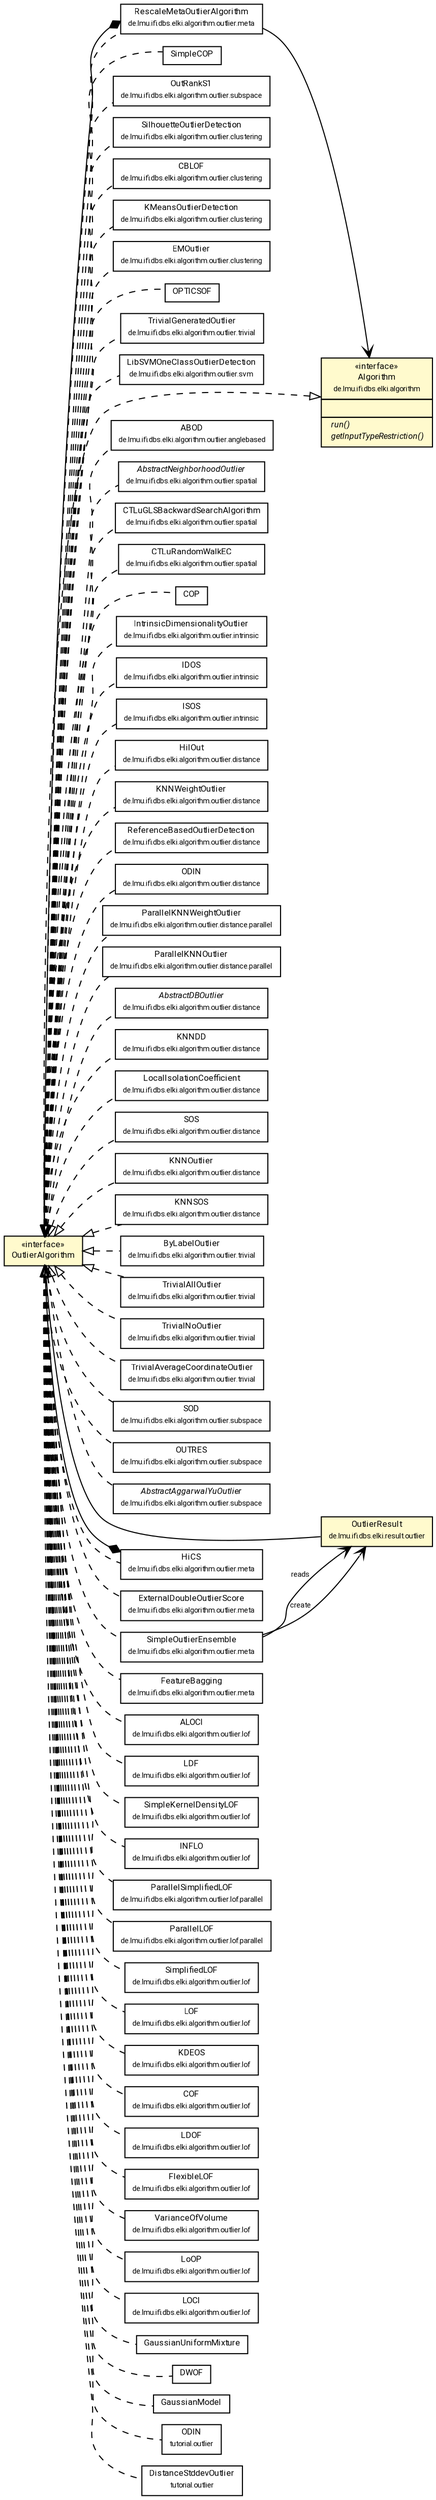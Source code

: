 #!/usr/local/bin/dot
#
# Class diagram 
# Generated by UMLGraph version R5_7_2-60-g0e99a6 (http://www.spinellis.gr/umlgraph/)
#

digraph G {
	graph [fontnames="svg"]
	edge [fontname="Roboto",fontsize=7,labelfontname="Roboto",labelfontsize=7,color="black"];
	node [fontname="Roboto",fontcolor="black",fontsize=8,shape=plaintext,margin=0,width=0,height=0];
	nodesep=0.15;
	ranksep=0.25;
	rankdir=LR;
	// de.lmu.ifi.dbs.elki.algorithm.outlier.SimpleCOP<V extends de.lmu.ifi.dbs.elki.data.NumberVector>
	c7752875 [label=<<table title="de.lmu.ifi.dbs.elki.algorithm.outlier.SimpleCOP" border="0" cellborder="1" cellspacing="0" cellpadding="2" href="SimpleCOP.html" target="_parent">
		<tr><td><table border="0" cellspacing="0" cellpadding="1">
		<tr><td align="center" balign="center"> <font face="Roboto">SimpleCOP</font> </td></tr>
		</table></td></tr>
		</table>>, URL="SimpleCOP.html"];
	// de.lmu.ifi.dbs.elki.algorithm.outlier.subspace.OutRankS1
	c7752877 [label=<<table title="de.lmu.ifi.dbs.elki.algorithm.outlier.subspace.OutRankS1" border="0" cellborder="1" cellspacing="0" cellpadding="2" href="subspace/OutRankS1.html" target="_parent">
		<tr><td><table border="0" cellspacing="0" cellpadding="1">
		<tr><td align="center" balign="center"> <font face="Roboto">OutRankS1</font> </td></tr>
		<tr><td align="center" balign="center"> <font face="Roboto" point-size="7.0">de.lmu.ifi.dbs.elki.algorithm.outlier.subspace</font> </td></tr>
		</table></td></tr>
		</table>>, URL="subspace/OutRankS1.html"];
	// de.lmu.ifi.dbs.elki.algorithm.outlier.clustering.SilhouetteOutlierDetection<O>
	c7752879 [label=<<table title="de.lmu.ifi.dbs.elki.algorithm.outlier.clustering.SilhouetteOutlierDetection" border="0" cellborder="1" cellspacing="0" cellpadding="2" href="clustering/SilhouetteOutlierDetection.html" target="_parent">
		<tr><td><table border="0" cellspacing="0" cellpadding="1">
		<tr><td align="center" balign="center"> <font face="Roboto">SilhouetteOutlierDetection</font> </td></tr>
		<tr><td align="center" balign="center"> <font face="Roboto" point-size="7.0">de.lmu.ifi.dbs.elki.algorithm.outlier.clustering</font> </td></tr>
		</table></td></tr>
		</table>>, URL="clustering/SilhouetteOutlierDetection.html"];
	// de.lmu.ifi.dbs.elki.algorithm.outlier.clustering.CBLOF<O extends de.lmu.ifi.dbs.elki.data.NumberVector>
	c7752881 [label=<<table title="de.lmu.ifi.dbs.elki.algorithm.outlier.clustering.CBLOF" border="0" cellborder="1" cellspacing="0" cellpadding="2" href="clustering/CBLOF.html" target="_parent">
		<tr><td><table border="0" cellspacing="0" cellpadding="1">
		<tr><td align="center" balign="center"> <font face="Roboto">CBLOF</font> </td></tr>
		<tr><td align="center" balign="center"> <font face="Roboto" point-size="7.0">de.lmu.ifi.dbs.elki.algorithm.outlier.clustering</font> </td></tr>
		</table></td></tr>
		</table>>, URL="clustering/CBLOF.html"];
	// de.lmu.ifi.dbs.elki.algorithm.outlier.clustering.KMeansOutlierDetection<O extends de.lmu.ifi.dbs.elki.data.NumberVector>
	c7752883 [label=<<table title="de.lmu.ifi.dbs.elki.algorithm.outlier.clustering.KMeansOutlierDetection" border="0" cellborder="1" cellspacing="0" cellpadding="2" href="clustering/KMeansOutlierDetection.html" target="_parent">
		<tr><td><table border="0" cellspacing="0" cellpadding="1">
		<tr><td align="center" balign="center"> <font face="Roboto">KMeansOutlierDetection</font> </td></tr>
		<tr><td align="center" balign="center"> <font face="Roboto" point-size="7.0">de.lmu.ifi.dbs.elki.algorithm.outlier.clustering</font> </td></tr>
		</table></td></tr>
		</table>>, URL="clustering/KMeansOutlierDetection.html"];
	// de.lmu.ifi.dbs.elki.algorithm.outlier.clustering.EMOutlier<V extends de.lmu.ifi.dbs.elki.data.NumberVector>
	c7752885 [label=<<table title="de.lmu.ifi.dbs.elki.algorithm.outlier.clustering.EMOutlier" border="0" cellborder="1" cellspacing="0" cellpadding="2" href="clustering/EMOutlier.html" target="_parent">
		<tr><td><table border="0" cellspacing="0" cellpadding="1">
		<tr><td align="center" balign="center"> <font face="Roboto">EMOutlier</font> </td></tr>
		<tr><td align="center" balign="center"> <font face="Roboto" point-size="7.0">de.lmu.ifi.dbs.elki.algorithm.outlier.clustering</font> </td></tr>
		</table></td></tr>
		</table>>, URL="clustering/EMOutlier.html"];
	// de.lmu.ifi.dbs.elki.algorithm.outlier.OPTICSOF<O>
	c7752887 [label=<<table title="de.lmu.ifi.dbs.elki.algorithm.outlier.OPTICSOF" border="0" cellborder="1" cellspacing="0" cellpadding="2" href="OPTICSOF.html" target="_parent">
		<tr><td><table border="0" cellspacing="0" cellpadding="1">
		<tr><td align="center" balign="center"> <font face="Roboto">OPTICSOF</font> </td></tr>
		</table></td></tr>
		</table>>, URL="OPTICSOF.html"];
	// de.lmu.ifi.dbs.elki.algorithm.Algorithm
	c7753929 [label=<<table title="de.lmu.ifi.dbs.elki.algorithm.Algorithm" border="0" cellborder="1" cellspacing="0" cellpadding="2" bgcolor="LemonChiffon" href="../Algorithm.html" target="_parent">
		<tr><td><table border="0" cellspacing="0" cellpadding="1">
		<tr><td align="center" balign="center"> &#171;interface&#187; </td></tr>
		<tr><td align="center" balign="center"> <font face="Roboto">Algorithm</font> </td></tr>
		<tr><td align="center" balign="center"> <font face="Roboto" point-size="7.0">de.lmu.ifi.dbs.elki.algorithm</font> </td></tr>
		</table></td></tr>
		<tr><td><table border="0" cellspacing="0" cellpadding="1">
		<tr><td align="left" balign="left">  </td></tr>
		</table></td></tr>
		<tr><td><table border="0" cellspacing="0" cellpadding="1">
		<tr><td align="left" balign="left"> <i> run()</i> </td></tr>
		<tr><td align="left" balign="left"> <i> getInputTypeRestriction()</i> </td></tr>
		</table></td></tr>
		</table>>, URL="../Algorithm.html"];
	// de.lmu.ifi.dbs.elki.algorithm.outlier.trivial.TrivialGeneratedOutlier
	c7754903 [label=<<table title="de.lmu.ifi.dbs.elki.algorithm.outlier.trivial.TrivialGeneratedOutlier" border="0" cellborder="1" cellspacing="0" cellpadding="2" href="trivial/TrivialGeneratedOutlier.html" target="_parent">
		<tr><td><table border="0" cellspacing="0" cellpadding="1">
		<tr><td align="center" balign="center"> <font face="Roboto">TrivialGeneratedOutlier</font> </td></tr>
		<tr><td align="center" balign="center"> <font face="Roboto" point-size="7.0">de.lmu.ifi.dbs.elki.algorithm.outlier.trivial</font> </td></tr>
		</table></td></tr>
		</table>>, URL="trivial/TrivialGeneratedOutlier.html"];
	// de.lmu.ifi.dbs.elki.algorithm.outlier.svm.LibSVMOneClassOutlierDetection<V extends de.lmu.ifi.dbs.elki.data.NumberVector>
	c7755575 [label=<<table title="de.lmu.ifi.dbs.elki.algorithm.outlier.svm.LibSVMOneClassOutlierDetection" border="0" cellborder="1" cellspacing="0" cellpadding="2" href="svm/LibSVMOneClassOutlierDetection.html" target="_parent">
		<tr><td><table border="0" cellspacing="0" cellpadding="1">
		<tr><td align="center" balign="center"> <font face="Roboto">LibSVMOneClassOutlierDetection</font> </td></tr>
		<tr><td align="center" balign="center"> <font face="Roboto" point-size="7.0">de.lmu.ifi.dbs.elki.algorithm.outlier.svm</font> </td></tr>
		</table></td></tr>
		</table>>, URL="svm/LibSVMOneClassOutlierDetection.html"];
	// de.lmu.ifi.dbs.elki.result.outlier.OutlierResult
	c7755632 [label=<<table title="de.lmu.ifi.dbs.elki.result.outlier.OutlierResult" border="0" cellborder="1" cellspacing="0" cellpadding="2" bgcolor="LemonChiffon" href="../../result/outlier/OutlierResult.html" target="_parent">
		<tr><td><table border="0" cellspacing="0" cellpadding="1">
		<tr><td align="center" balign="center"> <font face="Roboto">OutlierResult</font> </td></tr>
		<tr><td align="center" balign="center"> <font face="Roboto" point-size="7.0">de.lmu.ifi.dbs.elki.result.outlier</font> </td></tr>
		</table></td></tr>
		</table>>, URL="../../result/outlier/OutlierResult.html"];
	// de.lmu.ifi.dbs.elki.algorithm.outlier.anglebased.ABOD<V extends de.lmu.ifi.dbs.elki.data.NumberVector>
	c7755663 [label=<<table title="de.lmu.ifi.dbs.elki.algorithm.outlier.anglebased.ABOD" border="0" cellborder="1" cellspacing="0" cellpadding="2" href="anglebased/ABOD.html" target="_parent">
		<tr><td><table border="0" cellspacing="0" cellpadding="1">
		<tr><td align="center" balign="center"> <font face="Roboto">ABOD</font> </td></tr>
		<tr><td align="center" balign="center"> <font face="Roboto" point-size="7.0">de.lmu.ifi.dbs.elki.algorithm.outlier.anglebased</font> </td></tr>
		</table></td></tr>
		</table>>, URL="anglebased/ABOD.html"];
	// de.lmu.ifi.dbs.elki.algorithm.outlier.spatial.AbstractNeighborhoodOutlier<O>
	c7755665 [label=<<table title="de.lmu.ifi.dbs.elki.algorithm.outlier.spatial.AbstractNeighborhoodOutlier" border="0" cellborder="1" cellspacing="0" cellpadding="2" href="spatial/AbstractNeighborhoodOutlier.html" target="_parent">
		<tr><td><table border="0" cellspacing="0" cellpadding="1">
		<tr><td align="center" balign="center"> <font face="Roboto"><i>AbstractNeighborhoodOutlier</i></font> </td></tr>
		<tr><td align="center" balign="center"> <font face="Roboto" point-size="7.0">de.lmu.ifi.dbs.elki.algorithm.outlier.spatial</font> </td></tr>
		</table></td></tr>
		</table>>, URL="spatial/AbstractNeighborhoodOutlier.html"];
	// de.lmu.ifi.dbs.elki.algorithm.outlier.spatial.CTLuGLSBackwardSearchAlgorithm<V extends de.lmu.ifi.dbs.elki.data.NumberVector>
	c7755694 [label=<<table title="de.lmu.ifi.dbs.elki.algorithm.outlier.spatial.CTLuGLSBackwardSearchAlgorithm" border="0" cellborder="1" cellspacing="0" cellpadding="2" href="spatial/CTLuGLSBackwardSearchAlgorithm.html" target="_parent">
		<tr><td><table border="0" cellspacing="0" cellpadding="1">
		<tr><td align="center" balign="center"> <font face="Roboto">CTLuGLSBackwardSearchAlgorithm</font> </td></tr>
		<tr><td align="center" balign="center"> <font face="Roboto" point-size="7.0">de.lmu.ifi.dbs.elki.algorithm.outlier.spatial</font> </td></tr>
		</table></td></tr>
		</table>>, URL="spatial/CTLuGLSBackwardSearchAlgorithm.html"];
	// de.lmu.ifi.dbs.elki.algorithm.outlier.spatial.CTLuRandomWalkEC<P>
	c7755706 [label=<<table title="de.lmu.ifi.dbs.elki.algorithm.outlier.spatial.CTLuRandomWalkEC" border="0" cellborder="1" cellspacing="0" cellpadding="2" href="spatial/CTLuRandomWalkEC.html" target="_parent">
		<tr><td><table border="0" cellspacing="0" cellpadding="1">
		<tr><td align="center" balign="center"> <font face="Roboto">CTLuRandomWalkEC</font> </td></tr>
		<tr><td align="center" balign="center"> <font face="Roboto" point-size="7.0">de.lmu.ifi.dbs.elki.algorithm.outlier.spatial</font> </td></tr>
		</table></td></tr>
		</table>>, URL="spatial/CTLuRandomWalkEC.html"];
	// de.lmu.ifi.dbs.elki.algorithm.outlier.COP<V extends de.lmu.ifi.dbs.elki.data.NumberVector>
	c7755712 [label=<<table title="de.lmu.ifi.dbs.elki.algorithm.outlier.COP" border="0" cellborder="1" cellspacing="0" cellpadding="2" href="COP.html" target="_parent">
		<tr><td><table border="0" cellspacing="0" cellpadding="1">
		<tr><td align="center" balign="center"> <font face="Roboto">COP</font> </td></tr>
		</table></td></tr>
		</table>>, URL="COP.html"];
	// de.lmu.ifi.dbs.elki.algorithm.outlier.OutlierAlgorithm
	c7755715 [label=<<table title="de.lmu.ifi.dbs.elki.algorithm.outlier.OutlierAlgorithm" border="0" cellborder="1" cellspacing="0" cellpadding="2" bgcolor="lemonChiffon" href="OutlierAlgorithm.html" target="_parent">
		<tr><td><table border="0" cellspacing="0" cellpadding="1">
		<tr><td align="center" balign="center"> &#171;interface&#187; </td></tr>
		<tr><td align="center" balign="center"> <font face="Roboto">OutlierAlgorithm</font> </td></tr>
		</table></td></tr>
		</table>>, URL="OutlierAlgorithm.html"];
	// de.lmu.ifi.dbs.elki.algorithm.outlier.intrinsic.IntrinsicDimensionalityOutlier<O>
	c7755716 [label=<<table title="de.lmu.ifi.dbs.elki.algorithm.outlier.intrinsic.IntrinsicDimensionalityOutlier" border="0" cellborder="1" cellspacing="0" cellpadding="2" href="intrinsic/IntrinsicDimensionalityOutlier.html" target="_parent">
		<tr><td><table border="0" cellspacing="0" cellpadding="1">
		<tr><td align="center" balign="center"> <font face="Roboto">IntrinsicDimensionalityOutlier</font> </td></tr>
		<tr><td align="center" balign="center"> <font face="Roboto" point-size="7.0">de.lmu.ifi.dbs.elki.algorithm.outlier.intrinsic</font> </td></tr>
		</table></td></tr>
		</table>>, URL="intrinsic/IntrinsicDimensionalityOutlier.html"];
	// de.lmu.ifi.dbs.elki.algorithm.outlier.intrinsic.IDOS<O>
	c7755718 [label=<<table title="de.lmu.ifi.dbs.elki.algorithm.outlier.intrinsic.IDOS" border="0" cellborder="1" cellspacing="0" cellpadding="2" href="intrinsic/IDOS.html" target="_parent">
		<tr><td><table border="0" cellspacing="0" cellpadding="1">
		<tr><td align="center" balign="center"> <font face="Roboto">IDOS</font> </td></tr>
		<tr><td align="center" balign="center"> <font face="Roboto" point-size="7.0">de.lmu.ifi.dbs.elki.algorithm.outlier.intrinsic</font> </td></tr>
		</table></td></tr>
		</table>>, URL="intrinsic/IDOS.html"];
	// de.lmu.ifi.dbs.elki.algorithm.outlier.intrinsic.ISOS<O>
	c7755720 [label=<<table title="de.lmu.ifi.dbs.elki.algorithm.outlier.intrinsic.ISOS" border="0" cellborder="1" cellspacing="0" cellpadding="2" href="intrinsic/ISOS.html" target="_parent">
		<tr><td><table border="0" cellspacing="0" cellpadding="1">
		<tr><td align="center" balign="center"> <font face="Roboto">ISOS</font> </td></tr>
		<tr><td align="center" balign="center"> <font face="Roboto" point-size="7.0">de.lmu.ifi.dbs.elki.algorithm.outlier.intrinsic</font> </td></tr>
		</table></td></tr>
		</table>>, URL="intrinsic/ISOS.html"];
	// de.lmu.ifi.dbs.elki.algorithm.outlier.distance.HilOut<O extends de.lmu.ifi.dbs.elki.data.NumberVector>
	c7755722 [label=<<table title="de.lmu.ifi.dbs.elki.algorithm.outlier.distance.HilOut" border="0" cellborder="1" cellspacing="0" cellpadding="2" href="distance/HilOut.html" target="_parent">
		<tr><td><table border="0" cellspacing="0" cellpadding="1">
		<tr><td align="center" balign="center"> <font face="Roboto">HilOut</font> </td></tr>
		<tr><td align="center" balign="center"> <font face="Roboto" point-size="7.0">de.lmu.ifi.dbs.elki.algorithm.outlier.distance</font> </td></tr>
		</table></td></tr>
		</table>>, URL="distance/HilOut.html"];
	// de.lmu.ifi.dbs.elki.algorithm.outlier.distance.KNNWeightOutlier<O>
	c7755727 [label=<<table title="de.lmu.ifi.dbs.elki.algorithm.outlier.distance.KNNWeightOutlier" border="0" cellborder="1" cellspacing="0" cellpadding="2" href="distance/KNNWeightOutlier.html" target="_parent">
		<tr><td><table border="0" cellspacing="0" cellpadding="1">
		<tr><td align="center" balign="center"> <font face="Roboto">KNNWeightOutlier</font> </td></tr>
		<tr><td align="center" balign="center"> <font face="Roboto" point-size="7.0">de.lmu.ifi.dbs.elki.algorithm.outlier.distance</font> </td></tr>
		</table></td></tr>
		</table>>, URL="distance/KNNWeightOutlier.html"];
	// de.lmu.ifi.dbs.elki.algorithm.outlier.distance.ReferenceBasedOutlierDetection
	c7755729 [label=<<table title="de.lmu.ifi.dbs.elki.algorithm.outlier.distance.ReferenceBasedOutlierDetection" border="0" cellborder="1" cellspacing="0" cellpadding="2" href="distance/ReferenceBasedOutlierDetection.html" target="_parent">
		<tr><td><table border="0" cellspacing="0" cellpadding="1">
		<tr><td align="center" balign="center"> <font face="Roboto">ReferenceBasedOutlierDetection</font> </td></tr>
		<tr><td align="center" balign="center"> <font face="Roboto" point-size="7.0">de.lmu.ifi.dbs.elki.algorithm.outlier.distance</font> </td></tr>
		</table></td></tr>
		</table>>, URL="distance/ReferenceBasedOutlierDetection.html"];
	// de.lmu.ifi.dbs.elki.algorithm.outlier.distance.ODIN<O>
	c7755731 [label=<<table title="de.lmu.ifi.dbs.elki.algorithm.outlier.distance.ODIN" border="0" cellborder="1" cellspacing="0" cellpadding="2" href="distance/ODIN.html" target="_parent">
		<tr><td><table border="0" cellspacing="0" cellpadding="1">
		<tr><td align="center" balign="center"> <font face="Roboto">ODIN</font> </td></tr>
		<tr><td align="center" balign="center"> <font face="Roboto" point-size="7.0">de.lmu.ifi.dbs.elki.algorithm.outlier.distance</font> </td></tr>
		</table></td></tr>
		</table>>, URL="distance/ODIN.html"];
	// de.lmu.ifi.dbs.elki.algorithm.outlier.distance.parallel.ParallelKNNWeightOutlier<O>
	c7755733 [label=<<table title="de.lmu.ifi.dbs.elki.algorithm.outlier.distance.parallel.ParallelKNNWeightOutlier" border="0" cellborder="1" cellspacing="0" cellpadding="2" href="distance/parallel/ParallelKNNWeightOutlier.html" target="_parent">
		<tr><td><table border="0" cellspacing="0" cellpadding="1">
		<tr><td align="center" balign="center"> <font face="Roboto">ParallelKNNWeightOutlier</font> </td></tr>
		<tr><td align="center" balign="center"> <font face="Roboto" point-size="7.0">de.lmu.ifi.dbs.elki.algorithm.outlier.distance.parallel</font> </td></tr>
		</table></td></tr>
		</table>>, URL="distance/parallel/ParallelKNNWeightOutlier.html"];
	// de.lmu.ifi.dbs.elki.algorithm.outlier.distance.parallel.ParallelKNNOutlier<O>
	c7755735 [label=<<table title="de.lmu.ifi.dbs.elki.algorithm.outlier.distance.parallel.ParallelKNNOutlier" border="0" cellborder="1" cellspacing="0" cellpadding="2" href="distance/parallel/ParallelKNNOutlier.html" target="_parent">
		<tr><td><table border="0" cellspacing="0" cellpadding="1">
		<tr><td align="center" balign="center"> <font face="Roboto">ParallelKNNOutlier</font> </td></tr>
		<tr><td align="center" balign="center"> <font face="Roboto" point-size="7.0">de.lmu.ifi.dbs.elki.algorithm.outlier.distance.parallel</font> </td></tr>
		</table></td></tr>
		</table>>, URL="distance/parallel/ParallelKNNOutlier.html"];
	// de.lmu.ifi.dbs.elki.algorithm.outlier.distance.AbstractDBOutlier<O>
	c7755739 [label=<<table title="de.lmu.ifi.dbs.elki.algorithm.outlier.distance.AbstractDBOutlier" border="0" cellborder="1" cellspacing="0" cellpadding="2" href="distance/AbstractDBOutlier.html" target="_parent">
		<tr><td><table border="0" cellspacing="0" cellpadding="1">
		<tr><td align="center" balign="center"> <font face="Roboto"><i>AbstractDBOutlier</i></font> </td></tr>
		<tr><td align="center" balign="center"> <font face="Roboto" point-size="7.0">de.lmu.ifi.dbs.elki.algorithm.outlier.distance</font> </td></tr>
		</table></td></tr>
		</table>>, URL="distance/AbstractDBOutlier.html"];
	// de.lmu.ifi.dbs.elki.algorithm.outlier.distance.KNNDD<O>
	c7755741 [label=<<table title="de.lmu.ifi.dbs.elki.algorithm.outlier.distance.KNNDD" border="0" cellborder="1" cellspacing="0" cellpadding="2" href="distance/KNNDD.html" target="_parent">
		<tr><td><table border="0" cellspacing="0" cellpadding="1">
		<tr><td align="center" balign="center"> <font face="Roboto">KNNDD</font> </td></tr>
		<tr><td align="center" balign="center"> <font face="Roboto" point-size="7.0">de.lmu.ifi.dbs.elki.algorithm.outlier.distance</font> </td></tr>
		</table></td></tr>
		</table>>, URL="distance/KNNDD.html"];
	// de.lmu.ifi.dbs.elki.algorithm.outlier.distance.LocalIsolationCoefficient<O>
	c7755745 [label=<<table title="de.lmu.ifi.dbs.elki.algorithm.outlier.distance.LocalIsolationCoefficient" border="0" cellborder="1" cellspacing="0" cellpadding="2" href="distance/LocalIsolationCoefficient.html" target="_parent">
		<tr><td><table border="0" cellspacing="0" cellpadding="1">
		<tr><td align="center" balign="center"> <font face="Roboto">LocalIsolationCoefficient</font> </td></tr>
		<tr><td align="center" balign="center"> <font face="Roboto" point-size="7.0">de.lmu.ifi.dbs.elki.algorithm.outlier.distance</font> </td></tr>
		</table></td></tr>
		</table>>, URL="distance/LocalIsolationCoefficient.html"];
	// de.lmu.ifi.dbs.elki.algorithm.outlier.distance.SOS<O>
	c7755747 [label=<<table title="de.lmu.ifi.dbs.elki.algorithm.outlier.distance.SOS" border="0" cellborder="1" cellspacing="0" cellpadding="2" href="distance/SOS.html" target="_parent">
		<tr><td><table border="0" cellspacing="0" cellpadding="1">
		<tr><td align="center" balign="center"> <font face="Roboto">SOS</font> </td></tr>
		<tr><td align="center" balign="center"> <font face="Roboto" point-size="7.0">de.lmu.ifi.dbs.elki.algorithm.outlier.distance</font> </td></tr>
		</table></td></tr>
		</table>>, URL="distance/SOS.html"];
	// de.lmu.ifi.dbs.elki.algorithm.outlier.distance.KNNOutlier<O>
	c7755751 [label=<<table title="de.lmu.ifi.dbs.elki.algorithm.outlier.distance.KNNOutlier" border="0" cellborder="1" cellspacing="0" cellpadding="2" href="distance/KNNOutlier.html" target="_parent">
		<tr><td><table border="0" cellspacing="0" cellpadding="1">
		<tr><td align="center" balign="center"> <font face="Roboto">KNNOutlier</font> </td></tr>
		<tr><td align="center" balign="center"> <font face="Roboto" point-size="7.0">de.lmu.ifi.dbs.elki.algorithm.outlier.distance</font> </td></tr>
		</table></td></tr>
		</table>>, URL="distance/KNNOutlier.html"];
	// de.lmu.ifi.dbs.elki.algorithm.outlier.distance.KNNSOS<O>
	c7755753 [label=<<table title="de.lmu.ifi.dbs.elki.algorithm.outlier.distance.KNNSOS" border="0" cellborder="1" cellspacing="0" cellpadding="2" href="distance/KNNSOS.html" target="_parent">
		<tr><td><table border="0" cellspacing="0" cellpadding="1">
		<tr><td align="center" balign="center"> <font face="Roboto">KNNSOS</font> </td></tr>
		<tr><td align="center" balign="center"> <font face="Roboto" point-size="7.0">de.lmu.ifi.dbs.elki.algorithm.outlier.distance</font> </td></tr>
		</table></td></tr>
		</table>>, URL="distance/KNNSOS.html"];
	// de.lmu.ifi.dbs.elki.algorithm.outlier.trivial.ByLabelOutlier
	c7755755 [label=<<table title="de.lmu.ifi.dbs.elki.algorithm.outlier.trivial.ByLabelOutlier" border="0" cellborder="1" cellspacing="0" cellpadding="2" href="trivial/ByLabelOutlier.html" target="_parent">
		<tr><td><table border="0" cellspacing="0" cellpadding="1">
		<tr><td align="center" balign="center"> <font face="Roboto">ByLabelOutlier</font> </td></tr>
		<tr><td align="center" balign="center"> <font face="Roboto" point-size="7.0">de.lmu.ifi.dbs.elki.algorithm.outlier.trivial</font> </td></tr>
		</table></td></tr>
		</table>>, URL="trivial/ByLabelOutlier.html"];
	// de.lmu.ifi.dbs.elki.algorithm.outlier.trivial.TrivialAllOutlier
	c7755757 [label=<<table title="de.lmu.ifi.dbs.elki.algorithm.outlier.trivial.TrivialAllOutlier" border="0" cellborder="1" cellspacing="0" cellpadding="2" href="trivial/TrivialAllOutlier.html" target="_parent">
		<tr><td><table border="0" cellspacing="0" cellpadding="1">
		<tr><td align="center" balign="center"> <font face="Roboto">TrivialAllOutlier</font> </td></tr>
		<tr><td align="center" balign="center"> <font face="Roboto" point-size="7.0">de.lmu.ifi.dbs.elki.algorithm.outlier.trivial</font> </td></tr>
		</table></td></tr>
		</table>>, URL="trivial/TrivialAllOutlier.html"];
	// de.lmu.ifi.dbs.elki.algorithm.outlier.trivial.TrivialNoOutlier
	c7755758 [label=<<table title="de.lmu.ifi.dbs.elki.algorithm.outlier.trivial.TrivialNoOutlier" border="0" cellborder="1" cellspacing="0" cellpadding="2" href="trivial/TrivialNoOutlier.html" target="_parent">
		<tr><td><table border="0" cellspacing="0" cellpadding="1">
		<tr><td align="center" balign="center"> <font face="Roboto">TrivialNoOutlier</font> </td></tr>
		<tr><td align="center" balign="center"> <font face="Roboto" point-size="7.0">de.lmu.ifi.dbs.elki.algorithm.outlier.trivial</font> </td></tr>
		</table></td></tr>
		</table>>, URL="trivial/TrivialNoOutlier.html"];
	// de.lmu.ifi.dbs.elki.algorithm.outlier.trivial.TrivialAverageCoordinateOutlier
	c7755759 [label=<<table title="de.lmu.ifi.dbs.elki.algorithm.outlier.trivial.TrivialAverageCoordinateOutlier" border="0" cellborder="1" cellspacing="0" cellpadding="2" href="trivial/TrivialAverageCoordinateOutlier.html" target="_parent">
		<tr><td><table border="0" cellspacing="0" cellpadding="1">
		<tr><td align="center" balign="center"> <font face="Roboto">TrivialAverageCoordinateOutlier</font> </td></tr>
		<tr><td align="center" balign="center"> <font face="Roboto" point-size="7.0">de.lmu.ifi.dbs.elki.algorithm.outlier.trivial</font> </td></tr>
		</table></td></tr>
		</table>>, URL="trivial/TrivialAverageCoordinateOutlier.html"];
	// de.lmu.ifi.dbs.elki.algorithm.outlier.subspace.SOD<V extends de.lmu.ifi.dbs.elki.data.NumberVector>
	c7755760 [label=<<table title="de.lmu.ifi.dbs.elki.algorithm.outlier.subspace.SOD" border="0" cellborder="1" cellspacing="0" cellpadding="2" href="subspace/SOD.html" target="_parent">
		<tr><td><table border="0" cellspacing="0" cellpadding="1">
		<tr><td align="center" balign="center"> <font face="Roboto">SOD</font> </td></tr>
		<tr><td align="center" balign="center"> <font face="Roboto" point-size="7.0">de.lmu.ifi.dbs.elki.algorithm.outlier.subspace</font> </td></tr>
		</table></td></tr>
		</table>>, URL="subspace/SOD.html"];
	// de.lmu.ifi.dbs.elki.algorithm.outlier.subspace.OUTRES
	c7755769 [label=<<table title="de.lmu.ifi.dbs.elki.algorithm.outlier.subspace.OUTRES" border="0" cellborder="1" cellspacing="0" cellpadding="2" href="subspace/OUTRES.html" target="_parent">
		<tr><td><table border="0" cellspacing="0" cellpadding="1">
		<tr><td align="center" balign="center"> <font face="Roboto">OUTRES</font> </td></tr>
		<tr><td align="center" balign="center"> <font face="Roboto" point-size="7.0">de.lmu.ifi.dbs.elki.algorithm.outlier.subspace</font> </td></tr>
		</table></td></tr>
		</table>>, URL="subspace/OUTRES.html"];
	// de.lmu.ifi.dbs.elki.algorithm.outlier.subspace.AbstractAggarwalYuOutlier<V extends de.lmu.ifi.dbs.elki.data.NumberVector>
	c7755772 [label=<<table title="de.lmu.ifi.dbs.elki.algorithm.outlier.subspace.AbstractAggarwalYuOutlier" border="0" cellborder="1" cellspacing="0" cellpadding="2" href="subspace/AbstractAggarwalYuOutlier.html" target="_parent">
		<tr><td><table border="0" cellspacing="0" cellpadding="1">
		<tr><td align="center" balign="center"> <font face="Roboto"><i>AbstractAggarwalYuOutlier</i></font> </td></tr>
		<tr><td align="center" balign="center"> <font face="Roboto" point-size="7.0">de.lmu.ifi.dbs.elki.algorithm.outlier.subspace</font> </td></tr>
		</table></td></tr>
		</table>>, URL="subspace/AbstractAggarwalYuOutlier.html"];
	// de.lmu.ifi.dbs.elki.algorithm.outlier.meta.SimpleOutlierEnsemble
	c7755774 [label=<<table title="de.lmu.ifi.dbs.elki.algorithm.outlier.meta.SimpleOutlierEnsemble" border="0" cellborder="1" cellspacing="0" cellpadding="2" href="meta/SimpleOutlierEnsemble.html" target="_parent">
		<tr><td><table border="0" cellspacing="0" cellpadding="1">
		<tr><td align="center" balign="center"> <font face="Roboto">SimpleOutlierEnsemble</font> </td></tr>
		<tr><td align="center" balign="center"> <font face="Roboto" point-size="7.0">de.lmu.ifi.dbs.elki.algorithm.outlier.meta</font> </td></tr>
		</table></td></tr>
		</table>>, URL="meta/SimpleOutlierEnsemble.html"];
	// de.lmu.ifi.dbs.elki.algorithm.outlier.meta.HiCS<V extends de.lmu.ifi.dbs.elki.data.NumberVector>
	c7755776 [label=<<table title="de.lmu.ifi.dbs.elki.algorithm.outlier.meta.HiCS" border="0" cellborder="1" cellspacing="0" cellpadding="2" href="meta/HiCS.html" target="_parent">
		<tr><td><table border="0" cellspacing="0" cellpadding="1">
		<tr><td align="center" balign="center"> <font face="Roboto">HiCS</font> </td></tr>
		<tr><td align="center" balign="center"> <font face="Roboto" point-size="7.0">de.lmu.ifi.dbs.elki.algorithm.outlier.meta</font> </td></tr>
		</table></td></tr>
		</table>>, URL="meta/HiCS.html"];
	// de.lmu.ifi.dbs.elki.algorithm.outlier.meta.ExternalDoubleOutlierScore
	c7755779 [label=<<table title="de.lmu.ifi.dbs.elki.algorithm.outlier.meta.ExternalDoubleOutlierScore" border="0" cellborder="1" cellspacing="0" cellpadding="2" href="meta/ExternalDoubleOutlierScore.html" target="_parent">
		<tr><td><table border="0" cellspacing="0" cellpadding="1">
		<tr><td align="center" balign="center"> <font face="Roboto">ExternalDoubleOutlierScore</font> </td></tr>
		<tr><td align="center" balign="center"> <font face="Roboto" point-size="7.0">de.lmu.ifi.dbs.elki.algorithm.outlier.meta</font> </td></tr>
		</table></td></tr>
		</table>>, URL="meta/ExternalDoubleOutlierScore.html"];
	// de.lmu.ifi.dbs.elki.algorithm.outlier.meta.RescaleMetaOutlierAlgorithm
	c7755781 [label=<<table title="de.lmu.ifi.dbs.elki.algorithm.outlier.meta.RescaleMetaOutlierAlgorithm" border="0" cellborder="1" cellspacing="0" cellpadding="2" href="meta/RescaleMetaOutlierAlgorithm.html" target="_parent">
		<tr><td><table border="0" cellspacing="0" cellpadding="1">
		<tr><td align="center" balign="center"> <font face="Roboto">RescaleMetaOutlierAlgorithm</font> </td></tr>
		<tr><td align="center" balign="center"> <font face="Roboto" point-size="7.0">de.lmu.ifi.dbs.elki.algorithm.outlier.meta</font> </td></tr>
		</table></td></tr>
		</table>>, URL="meta/RescaleMetaOutlierAlgorithm.html"];
	// de.lmu.ifi.dbs.elki.algorithm.outlier.meta.FeatureBagging
	c7755783 [label=<<table title="de.lmu.ifi.dbs.elki.algorithm.outlier.meta.FeatureBagging" border="0" cellborder="1" cellspacing="0" cellpadding="2" href="meta/FeatureBagging.html" target="_parent">
		<tr><td><table border="0" cellspacing="0" cellpadding="1">
		<tr><td align="center" balign="center"> <font face="Roboto">FeatureBagging</font> </td></tr>
		<tr><td align="center" balign="center"> <font face="Roboto" point-size="7.0">de.lmu.ifi.dbs.elki.algorithm.outlier.meta</font> </td></tr>
		</table></td></tr>
		</table>>, URL="meta/FeatureBagging.html"];
	// de.lmu.ifi.dbs.elki.algorithm.outlier.lof.ALOCI<O extends de.lmu.ifi.dbs.elki.data.NumberVector>
	c7755785 [label=<<table title="de.lmu.ifi.dbs.elki.algorithm.outlier.lof.ALOCI" border="0" cellborder="1" cellspacing="0" cellpadding="2" href="lof/ALOCI.html" target="_parent">
		<tr><td><table border="0" cellspacing="0" cellpadding="1">
		<tr><td align="center" balign="center"> <font face="Roboto">ALOCI</font> </td></tr>
		<tr><td align="center" balign="center"> <font face="Roboto" point-size="7.0">de.lmu.ifi.dbs.elki.algorithm.outlier.lof</font> </td></tr>
		</table></td></tr>
		</table>>, URL="lof/ALOCI.html"];
	// de.lmu.ifi.dbs.elki.algorithm.outlier.lof.LDF<O extends de.lmu.ifi.dbs.elki.data.NumberVector>
	c7755789 [label=<<table title="de.lmu.ifi.dbs.elki.algorithm.outlier.lof.LDF" border="0" cellborder="1" cellspacing="0" cellpadding="2" href="lof/LDF.html" target="_parent">
		<tr><td><table border="0" cellspacing="0" cellpadding="1">
		<tr><td align="center" balign="center"> <font face="Roboto">LDF</font> </td></tr>
		<tr><td align="center" balign="center"> <font face="Roboto" point-size="7.0">de.lmu.ifi.dbs.elki.algorithm.outlier.lof</font> </td></tr>
		</table></td></tr>
		</table>>, URL="lof/LDF.html"];
	// de.lmu.ifi.dbs.elki.algorithm.outlier.lof.SimpleKernelDensityLOF<O extends de.lmu.ifi.dbs.elki.data.NumberVector>
	c7755791 [label=<<table title="de.lmu.ifi.dbs.elki.algorithm.outlier.lof.SimpleKernelDensityLOF" border="0" cellborder="1" cellspacing="0" cellpadding="2" href="lof/SimpleKernelDensityLOF.html" target="_parent">
		<tr><td><table border="0" cellspacing="0" cellpadding="1">
		<tr><td align="center" balign="center"> <font face="Roboto">SimpleKernelDensityLOF</font> </td></tr>
		<tr><td align="center" balign="center"> <font face="Roboto" point-size="7.0">de.lmu.ifi.dbs.elki.algorithm.outlier.lof</font> </td></tr>
		</table></td></tr>
		</table>>, URL="lof/SimpleKernelDensityLOF.html"];
	// de.lmu.ifi.dbs.elki.algorithm.outlier.lof.INFLO<O>
	c7755793 [label=<<table title="de.lmu.ifi.dbs.elki.algorithm.outlier.lof.INFLO" border="0" cellborder="1" cellspacing="0" cellpadding="2" href="lof/INFLO.html" target="_parent">
		<tr><td><table border="0" cellspacing="0" cellpadding="1">
		<tr><td align="center" balign="center"> <font face="Roboto">INFLO</font> </td></tr>
		<tr><td align="center" balign="center"> <font face="Roboto" point-size="7.0">de.lmu.ifi.dbs.elki.algorithm.outlier.lof</font> </td></tr>
		</table></td></tr>
		</table>>, URL="lof/INFLO.html"];
	// de.lmu.ifi.dbs.elki.algorithm.outlier.lof.parallel.ParallelSimplifiedLOF<O>
	c7755801 [label=<<table title="de.lmu.ifi.dbs.elki.algorithm.outlier.lof.parallel.ParallelSimplifiedLOF" border="0" cellborder="1" cellspacing="0" cellpadding="2" href="lof/parallel/ParallelSimplifiedLOF.html" target="_parent">
		<tr><td><table border="0" cellspacing="0" cellpadding="1">
		<tr><td align="center" balign="center"> <font face="Roboto">ParallelSimplifiedLOF</font> </td></tr>
		<tr><td align="center" balign="center"> <font face="Roboto" point-size="7.0">de.lmu.ifi.dbs.elki.algorithm.outlier.lof.parallel</font> </td></tr>
		</table></td></tr>
		</table>>, URL="lof/parallel/ParallelSimplifiedLOF.html"];
	// de.lmu.ifi.dbs.elki.algorithm.outlier.lof.parallel.ParallelLOF<O>
	c7755803 [label=<<table title="de.lmu.ifi.dbs.elki.algorithm.outlier.lof.parallel.ParallelLOF" border="0" cellborder="1" cellspacing="0" cellpadding="2" href="lof/parallel/ParallelLOF.html" target="_parent">
		<tr><td><table border="0" cellspacing="0" cellpadding="1">
		<tr><td align="center" balign="center"> <font face="Roboto">ParallelLOF</font> </td></tr>
		<tr><td align="center" balign="center"> <font face="Roboto" point-size="7.0">de.lmu.ifi.dbs.elki.algorithm.outlier.lof.parallel</font> </td></tr>
		</table></td></tr>
		</table>>, URL="lof/parallel/ParallelLOF.html"];
	// de.lmu.ifi.dbs.elki.algorithm.outlier.lof.SimplifiedLOF<O>
	c7755808 [label=<<table title="de.lmu.ifi.dbs.elki.algorithm.outlier.lof.SimplifiedLOF" border="0" cellborder="1" cellspacing="0" cellpadding="2" href="lof/SimplifiedLOF.html" target="_parent">
		<tr><td><table border="0" cellspacing="0" cellpadding="1">
		<tr><td align="center" balign="center"> <font face="Roboto">SimplifiedLOF</font> </td></tr>
		<tr><td align="center" balign="center"> <font face="Roboto" point-size="7.0">de.lmu.ifi.dbs.elki.algorithm.outlier.lof</font> </td></tr>
		</table></td></tr>
		</table>>, URL="lof/SimplifiedLOF.html"];
	// de.lmu.ifi.dbs.elki.algorithm.outlier.lof.LOF<O>
	c7755810 [label=<<table title="de.lmu.ifi.dbs.elki.algorithm.outlier.lof.LOF" border="0" cellborder="1" cellspacing="0" cellpadding="2" href="lof/LOF.html" target="_parent">
		<tr><td><table border="0" cellspacing="0" cellpadding="1">
		<tr><td align="center" balign="center"> <font face="Roboto">LOF</font> </td></tr>
		<tr><td align="center" balign="center"> <font face="Roboto" point-size="7.0">de.lmu.ifi.dbs.elki.algorithm.outlier.lof</font> </td></tr>
		</table></td></tr>
		</table>>, URL="lof/LOF.html"];
	// de.lmu.ifi.dbs.elki.algorithm.outlier.lof.KDEOS<O>
	c7755812 [label=<<table title="de.lmu.ifi.dbs.elki.algorithm.outlier.lof.KDEOS" border="0" cellborder="1" cellspacing="0" cellpadding="2" href="lof/KDEOS.html" target="_parent">
		<tr><td><table border="0" cellspacing="0" cellpadding="1">
		<tr><td align="center" balign="center"> <font face="Roboto">KDEOS</font> </td></tr>
		<tr><td align="center" balign="center"> <font face="Roboto" point-size="7.0">de.lmu.ifi.dbs.elki.algorithm.outlier.lof</font> </td></tr>
		</table></td></tr>
		</table>>, URL="lof/KDEOS.html"];
	// de.lmu.ifi.dbs.elki.algorithm.outlier.lof.COF<O>
	c7755814 [label=<<table title="de.lmu.ifi.dbs.elki.algorithm.outlier.lof.COF" border="0" cellborder="1" cellspacing="0" cellpadding="2" href="lof/COF.html" target="_parent">
		<tr><td><table border="0" cellspacing="0" cellpadding="1">
		<tr><td align="center" balign="center"> <font face="Roboto">COF</font> </td></tr>
		<tr><td align="center" balign="center"> <font face="Roboto" point-size="7.0">de.lmu.ifi.dbs.elki.algorithm.outlier.lof</font> </td></tr>
		</table></td></tr>
		</table>>, URL="lof/COF.html"];
	// de.lmu.ifi.dbs.elki.algorithm.outlier.lof.LDOF<O>
	c7755816 [label=<<table title="de.lmu.ifi.dbs.elki.algorithm.outlier.lof.LDOF" border="0" cellborder="1" cellspacing="0" cellpadding="2" href="lof/LDOF.html" target="_parent">
		<tr><td><table border="0" cellspacing="0" cellpadding="1">
		<tr><td align="center" balign="center"> <font face="Roboto">LDOF</font> </td></tr>
		<tr><td align="center" balign="center"> <font face="Roboto" point-size="7.0">de.lmu.ifi.dbs.elki.algorithm.outlier.lof</font> </td></tr>
		</table></td></tr>
		</table>>, URL="lof/LDOF.html"];
	// de.lmu.ifi.dbs.elki.algorithm.outlier.lof.FlexibleLOF<O>
	c7755818 [label=<<table title="de.lmu.ifi.dbs.elki.algorithm.outlier.lof.FlexibleLOF" border="0" cellborder="1" cellspacing="0" cellpadding="2" href="lof/FlexibleLOF.html" target="_parent">
		<tr><td><table border="0" cellspacing="0" cellpadding="1">
		<tr><td align="center" balign="center"> <font face="Roboto">FlexibleLOF</font> </td></tr>
		<tr><td align="center" balign="center"> <font face="Roboto" point-size="7.0">de.lmu.ifi.dbs.elki.algorithm.outlier.lof</font> </td></tr>
		</table></td></tr>
		</table>>, URL="lof/FlexibleLOF.html"];
	// de.lmu.ifi.dbs.elki.algorithm.outlier.lof.VarianceOfVolume<O extends de.lmu.ifi.dbs.elki.data.spatial.SpatialComparable>
	c7755821 [label=<<table title="de.lmu.ifi.dbs.elki.algorithm.outlier.lof.VarianceOfVolume" border="0" cellborder="1" cellspacing="0" cellpadding="2" href="lof/VarianceOfVolume.html" target="_parent">
		<tr><td><table border="0" cellspacing="0" cellpadding="1">
		<tr><td align="center" balign="center"> <font face="Roboto">VarianceOfVolume</font> </td></tr>
		<tr><td align="center" balign="center"> <font face="Roboto" point-size="7.0">de.lmu.ifi.dbs.elki.algorithm.outlier.lof</font> </td></tr>
		</table></td></tr>
		</table>>, URL="lof/VarianceOfVolume.html"];
	// de.lmu.ifi.dbs.elki.algorithm.outlier.lof.LoOP<O>
	c7755823 [label=<<table title="de.lmu.ifi.dbs.elki.algorithm.outlier.lof.LoOP" border="0" cellborder="1" cellspacing="0" cellpadding="2" href="lof/LoOP.html" target="_parent">
		<tr><td><table border="0" cellspacing="0" cellpadding="1">
		<tr><td align="center" balign="center"> <font face="Roboto">LoOP</font> </td></tr>
		<tr><td align="center" balign="center"> <font face="Roboto" point-size="7.0">de.lmu.ifi.dbs.elki.algorithm.outlier.lof</font> </td></tr>
		</table></td></tr>
		</table>>, URL="lof/LoOP.html"];
	// de.lmu.ifi.dbs.elki.algorithm.outlier.lof.LOCI<O>
	c7755825 [label=<<table title="de.lmu.ifi.dbs.elki.algorithm.outlier.lof.LOCI" border="0" cellborder="1" cellspacing="0" cellpadding="2" href="lof/LOCI.html" target="_parent">
		<tr><td><table border="0" cellspacing="0" cellpadding="1">
		<tr><td align="center" balign="center"> <font face="Roboto">LOCI</font> </td></tr>
		<tr><td align="center" balign="center"> <font face="Roboto" point-size="7.0">de.lmu.ifi.dbs.elki.algorithm.outlier.lof</font> </td></tr>
		</table></td></tr>
		</table>>, URL="lof/LOCI.html"];
	// de.lmu.ifi.dbs.elki.algorithm.outlier.GaussianUniformMixture<V extends de.lmu.ifi.dbs.elki.data.NumberVector>
	c7755828 [label=<<table title="de.lmu.ifi.dbs.elki.algorithm.outlier.GaussianUniformMixture" border="0" cellborder="1" cellspacing="0" cellpadding="2" href="GaussianUniformMixture.html" target="_parent">
		<tr><td><table border="0" cellspacing="0" cellpadding="1">
		<tr><td align="center" balign="center"> <font face="Roboto">GaussianUniformMixture</font> </td></tr>
		</table></td></tr>
		</table>>, URL="GaussianUniformMixture.html"];
	// de.lmu.ifi.dbs.elki.algorithm.outlier.DWOF<O>
	c7755830 [label=<<table title="de.lmu.ifi.dbs.elki.algorithm.outlier.DWOF" border="0" cellborder="1" cellspacing="0" cellpadding="2" href="DWOF.html" target="_parent">
		<tr><td><table border="0" cellspacing="0" cellpadding="1">
		<tr><td align="center" balign="center"> <font face="Roboto">DWOF</font> </td></tr>
		</table></td></tr>
		</table>>, URL="DWOF.html"];
	// de.lmu.ifi.dbs.elki.algorithm.outlier.GaussianModel<V extends de.lmu.ifi.dbs.elki.data.NumberVector>
	c7755832 [label=<<table title="de.lmu.ifi.dbs.elki.algorithm.outlier.GaussianModel" border="0" cellborder="1" cellspacing="0" cellpadding="2" href="GaussianModel.html" target="_parent">
		<tr><td><table border="0" cellspacing="0" cellpadding="1">
		<tr><td align="center" balign="center"> <font face="Roboto">GaussianModel</font> </td></tr>
		</table></td></tr>
		</table>>, URL="GaussianModel.html"];
	// tutorial.outlier.ODIN<O>
	c7755885 [label=<<table title="tutorial.outlier.ODIN" border="0" cellborder="1" cellspacing="0" cellpadding="2" href="../../../../../../../tutorial/outlier/ODIN.html" target="_parent">
		<tr><td><table border="0" cellspacing="0" cellpadding="1">
		<tr><td align="center" balign="center"> <font face="Roboto">ODIN</font> </td></tr>
		<tr><td align="center" balign="center"> <font face="Roboto" point-size="7.0">tutorial.outlier</font> </td></tr>
		</table></td></tr>
		</table>>, URL="../../../../../../../tutorial/outlier/ODIN.html"];
	// tutorial.outlier.DistanceStddevOutlier<O>
	c7755888 [label=<<table title="tutorial.outlier.DistanceStddevOutlier" border="0" cellborder="1" cellspacing="0" cellpadding="2" href="../../../../../../../tutorial/outlier/DistanceStddevOutlier.html" target="_parent">
		<tr><td><table border="0" cellspacing="0" cellpadding="1">
		<tr><td align="center" balign="center"> <font face="Roboto">DistanceStddevOutlier</font> </td></tr>
		<tr><td align="center" balign="center"> <font face="Roboto" point-size="7.0">tutorial.outlier</font> </td></tr>
		</table></td></tr>
		</table>>, URL="../../../../../../../tutorial/outlier/DistanceStddevOutlier.html"];
	// de.lmu.ifi.dbs.elki.algorithm.outlier.SimpleCOP<V extends de.lmu.ifi.dbs.elki.data.NumberVector> implements de.lmu.ifi.dbs.elki.algorithm.outlier.OutlierAlgorithm
	c7755715 -> c7752875 [arrowtail=empty,style=dashed,dir=back,weight=9];
	// de.lmu.ifi.dbs.elki.algorithm.outlier.subspace.OutRankS1 implements de.lmu.ifi.dbs.elki.algorithm.outlier.OutlierAlgorithm
	c7755715 -> c7752877 [arrowtail=empty,style=dashed,dir=back,weight=9];
	// de.lmu.ifi.dbs.elki.algorithm.outlier.clustering.SilhouetteOutlierDetection<O> implements de.lmu.ifi.dbs.elki.algorithm.outlier.OutlierAlgorithm
	c7755715 -> c7752879 [arrowtail=empty,style=dashed,dir=back,weight=9];
	// de.lmu.ifi.dbs.elki.algorithm.outlier.clustering.CBLOF<O extends de.lmu.ifi.dbs.elki.data.NumberVector> implements de.lmu.ifi.dbs.elki.algorithm.outlier.OutlierAlgorithm
	c7755715 -> c7752881 [arrowtail=empty,style=dashed,dir=back,weight=9];
	// de.lmu.ifi.dbs.elki.algorithm.outlier.clustering.KMeansOutlierDetection<O extends de.lmu.ifi.dbs.elki.data.NumberVector> implements de.lmu.ifi.dbs.elki.algorithm.outlier.OutlierAlgorithm
	c7755715 -> c7752883 [arrowtail=empty,style=dashed,dir=back,weight=9];
	// de.lmu.ifi.dbs.elki.algorithm.outlier.clustering.EMOutlier<V extends de.lmu.ifi.dbs.elki.data.NumberVector> implements de.lmu.ifi.dbs.elki.algorithm.outlier.OutlierAlgorithm
	c7755715 -> c7752885 [arrowtail=empty,style=dashed,dir=back,weight=9];
	// de.lmu.ifi.dbs.elki.algorithm.outlier.OPTICSOF<O> implements de.lmu.ifi.dbs.elki.algorithm.outlier.OutlierAlgorithm
	c7755715 -> c7752887 [arrowtail=empty,style=dashed,dir=back,weight=9];
	// de.lmu.ifi.dbs.elki.algorithm.outlier.trivial.TrivialGeneratedOutlier implements de.lmu.ifi.dbs.elki.algorithm.outlier.OutlierAlgorithm
	c7755715 -> c7754903 [arrowtail=empty,style=dashed,dir=back,weight=9];
	// de.lmu.ifi.dbs.elki.algorithm.outlier.svm.LibSVMOneClassOutlierDetection<V extends de.lmu.ifi.dbs.elki.data.NumberVector> implements de.lmu.ifi.dbs.elki.algorithm.outlier.OutlierAlgorithm
	c7755715 -> c7755575 [arrowtail=empty,style=dashed,dir=back,weight=9];
	// de.lmu.ifi.dbs.elki.algorithm.outlier.anglebased.ABOD<V extends de.lmu.ifi.dbs.elki.data.NumberVector> implements de.lmu.ifi.dbs.elki.algorithm.outlier.OutlierAlgorithm
	c7755715 -> c7755663 [arrowtail=empty,style=dashed,dir=back,weight=9];
	// de.lmu.ifi.dbs.elki.algorithm.outlier.spatial.AbstractNeighborhoodOutlier<O> implements de.lmu.ifi.dbs.elki.algorithm.outlier.OutlierAlgorithm
	c7755715 -> c7755665 [arrowtail=empty,style=dashed,dir=back,weight=9];
	// de.lmu.ifi.dbs.elki.algorithm.outlier.spatial.CTLuGLSBackwardSearchAlgorithm<V extends de.lmu.ifi.dbs.elki.data.NumberVector> implements de.lmu.ifi.dbs.elki.algorithm.outlier.OutlierAlgorithm
	c7755715 -> c7755694 [arrowtail=empty,style=dashed,dir=back,weight=9];
	// de.lmu.ifi.dbs.elki.algorithm.outlier.spatial.CTLuRandomWalkEC<P> implements de.lmu.ifi.dbs.elki.algorithm.outlier.OutlierAlgorithm
	c7755715 -> c7755706 [arrowtail=empty,style=dashed,dir=back,weight=9];
	// de.lmu.ifi.dbs.elki.algorithm.outlier.COP<V extends de.lmu.ifi.dbs.elki.data.NumberVector> implements de.lmu.ifi.dbs.elki.algorithm.outlier.OutlierAlgorithm
	c7755715 -> c7755712 [arrowtail=empty,style=dashed,dir=back,weight=9];
	// de.lmu.ifi.dbs.elki.algorithm.outlier.OutlierAlgorithm implements de.lmu.ifi.dbs.elki.algorithm.Algorithm
	c7753929 -> c7755715 [arrowtail=empty,style=dashed,dir=back,weight=9];
	// de.lmu.ifi.dbs.elki.algorithm.outlier.OutlierAlgorithm has de.lmu.ifi.dbs.elki.result.outlier.OutlierResult
	c7755715 -> c7755632 [arrowhead=none,arrowtail=ediamond,dir=back,weight=4];
	// de.lmu.ifi.dbs.elki.algorithm.outlier.intrinsic.IntrinsicDimensionalityOutlier<O> implements de.lmu.ifi.dbs.elki.algorithm.outlier.OutlierAlgorithm
	c7755715 -> c7755716 [arrowtail=empty,style=dashed,dir=back,weight=9];
	// de.lmu.ifi.dbs.elki.algorithm.outlier.intrinsic.IDOS<O> implements de.lmu.ifi.dbs.elki.algorithm.outlier.OutlierAlgorithm
	c7755715 -> c7755718 [arrowtail=empty,style=dashed,dir=back,weight=9];
	// de.lmu.ifi.dbs.elki.algorithm.outlier.intrinsic.ISOS<O> implements de.lmu.ifi.dbs.elki.algorithm.outlier.OutlierAlgorithm
	c7755715 -> c7755720 [arrowtail=empty,style=dashed,dir=back,weight=9];
	// de.lmu.ifi.dbs.elki.algorithm.outlier.distance.HilOut<O extends de.lmu.ifi.dbs.elki.data.NumberVector> implements de.lmu.ifi.dbs.elki.algorithm.outlier.OutlierAlgorithm
	c7755715 -> c7755722 [arrowtail=empty,style=dashed,dir=back,weight=9];
	// de.lmu.ifi.dbs.elki.algorithm.outlier.distance.KNNWeightOutlier<O> implements de.lmu.ifi.dbs.elki.algorithm.outlier.OutlierAlgorithm
	c7755715 -> c7755727 [arrowtail=empty,style=dashed,dir=back,weight=9];
	// de.lmu.ifi.dbs.elki.algorithm.outlier.distance.ReferenceBasedOutlierDetection implements de.lmu.ifi.dbs.elki.algorithm.outlier.OutlierAlgorithm
	c7755715 -> c7755729 [arrowtail=empty,style=dashed,dir=back,weight=9];
	// de.lmu.ifi.dbs.elki.algorithm.outlier.distance.ODIN<O> implements de.lmu.ifi.dbs.elki.algorithm.outlier.OutlierAlgorithm
	c7755715 -> c7755731 [arrowtail=empty,style=dashed,dir=back,weight=9];
	// de.lmu.ifi.dbs.elki.algorithm.outlier.distance.parallel.ParallelKNNWeightOutlier<O> implements de.lmu.ifi.dbs.elki.algorithm.outlier.OutlierAlgorithm
	c7755715 -> c7755733 [arrowtail=empty,style=dashed,dir=back,weight=9];
	// de.lmu.ifi.dbs.elki.algorithm.outlier.distance.parallel.ParallelKNNOutlier<O> implements de.lmu.ifi.dbs.elki.algorithm.outlier.OutlierAlgorithm
	c7755715 -> c7755735 [arrowtail=empty,style=dashed,dir=back,weight=9];
	// de.lmu.ifi.dbs.elki.algorithm.outlier.distance.AbstractDBOutlier<O> implements de.lmu.ifi.dbs.elki.algorithm.outlier.OutlierAlgorithm
	c7755715 -> c7755739 [arrowtail=empty,style=dashed,dir=back,weight=9];
	// de.lmu.ifi.dbs.elki.algorithm.outlier.distance.KNNDD<O> implements de.lmu.ifi.dbs.elki.algorithm.outlier.OutlierAlgorithm
	c7755715 -> c7755741 [arrowtail=empty,style=dashed,dir=back,weight=9];
	// de.lmu.ifi.dbs.elki.algorithm.outlier.distance.LocalIsolationCoefficient<O> implements de.lmu.ifi.dbs.elki.algorithm.outlier.OutlierAlgorithm
	c7755715 -> c7755745 [arrowtail=empty,style=dashed,dir=back,weight=9];
	// de.lmu.ifi.dbs.elki.algorithm.outlier.distance.SOS<O> implements de.lmu.ifi.dbs.elki.algorithm.outlier.OutlierAlgorithm
	c7755715 -> c7755747 [arrowtail=empty,style=dashed,dir=back,weight=9];
	// de.lmu.ifi.dbs.elki.algorithm.outlier.distance.KNNOutlier<O> implements de.lmu.ifi.dbs.elki.algorithm.outlier.OutlierAlgorithm
	c7755715 -> c7755751 [arrowtail=empty,style=dashed,dir=back,weight=9];
	// de.lmu.ifi.dbs.elki.algorithm.outlier.distance.KNNSOS<O> implements de.lmu.ifi.dbs.elki.algorithm.outlier.OutlierAlgorithm
	c7755715 -> c7755753 [arrowtail=empty,style=dashed,dir=back,weight=9];
	// de.lmu.ifi.dbs.elki.algorithm.outlier.trivial.ByLabelOutlier implements de.lmu.ifi.dbs.elki.algorithm.outlier.OutlierAlgorithm
	c7755715 -> c7755755 [arrowtail=empty,style=dashed,dir=back,weight=9];
	// de.lmu.ifi.dbs.elki.algorithm.outlier.trivial.TrivialAllOutlier implements de.lmu.ifi.dbs.elki.algorithm.outlier.OutlierAlgorithm
	c7755715 -> c7755757 [arrowtail=empty,style=dashed,dir=back,weight=9];
	// de.lmu.ifi.dbs.elki.algorithm.outlier.trivial.TrivialNoOutlier implements de.lmu.ifi.dbs.elki.algorithm.outlier.OutlierAlgorithm
	c7755715 -> c7755758 [arrowtail=empty,style=dashed,dir=back,weight=9];
	// de.lmu.ifi.dbs.elki.algorithm.outlier.trivial.TrivialAverageCoordinateOutlier implements de.lmu.ifi.dbs.elki.algorithm.outlier.OutlierAlgorithm
	c7755715 -> c7755759 [arrowtail=empty,style=dashed,dir=back,weight=9];
	// de.lmu.ifi.dbs.elki.algorithm.outlier.subspace.SOD<V extends de.lmu.ifi.dbs.elki.data.NumberVector> implements de.lmu.ifi.dbs.elki.algorithm.outlier.OutlierAlgorithm
	c7755715 -> c7755760 [arrowtail=empty,style=dashed,dir=back,weight=9];
	// de.lmu.ifi.dbs.elki.algorithm.outlier.subspace.OUTRES implements de.lmu.ifi.dbs.elki.algorithm.outlier.OutlierAlgorithm
	c7755715 -> c7755769 [arrowtail=empty,style=dashed,dir=back,weight=9];
	// de.lmu.ifi.dbs.elki.algorithm.outlier.subspace.AbstractAggarwalYuOutlier<V extends de.lmu.ifi.dbs.elki.data.NumberVector> implements de.lmu.ifi.dbs.elki.algorithm.outlier.OutlierAlgorithm
	c7755715 -> c7755772 [arrowtail=empty,style=dashed,dir=back,weight=9];
	// de.lmu.ifi.dbs.elki.algorithm.outlier.meta.SimpleOutlierEnsemble implements de.lmu.ifi.dbs.elki.algorithm.outlier.OutlierAlgorithm
	c7755715 -> c7755774 [arrowtail=empty,style=dashed,dir=back,weight=9];
	// de.lmu.ifi.dbs.elki.algorithm.outlier.meta.SimpleOutlierEnsemble navassoc de.lmu.ifi.dbs.elki.result.outlier.OutlierResult
	c7755774 -> c7755632 [arrowhead=open,weight=1,label="reads"];
	// de.lmu.ifi.dbs.elki.algorithm.outlier.meta.SimpleOutlierEnsemble navassoc de.lmu.ifi.dbs.elki.result.outlier.OutlierResult
	c7755774 -> c7755632 [arrowhead=open,weight=1,label="create"];
	// de.lmu.ifi.dbs.elki.algorithm.outlier.meta.HiCS<V extends de.lmu.ifi.dbs.elki.data.NumberVector> implements de.lmu.ifi.dbs.elki.algorithm.outlier.OutlierAlgorithm
	c7755715 -> c7755776 [arrowtail=empty,style=dashed,dir=back,weight=9];
	// de.lmu.ifi.dbs.elki.algorithm.outlier.meta.HiCS<V extends de.lmu.ifi.dbs.elki.data.NumberVector> composed de.lmu.ifi.dbs.elki.algorithm.outlier.OutlierAlgorithm
	c7755776 -> c7755715 [arrowhead=none,arrowtail=diamond,dir=back,weight=6];
	// de.lmu.ifi.dbs.elki.algorithm.outlier.meta.ExternalDoubleOutlierScore implements de.lmu.ifi.dbs.elki.algorithm.outlier.OutlierAlgorithm
	c7755715 -> c7755779 [arrowtail=empty,style=dashed,dir=back,weight=9];
	// de.lmu.ifi.dbs.elki.algorithm.outlier.meta.RescaleMetaOutlierAlgorithm implements de.lmu.ifi.dbs.elki.algorithm.outlier.OutlierAlgorithm
	c7755715 -> c7755781 [arrowtail=empty,style=dashed,dir=back,weight=9];
	// de.lmu.ifi.dbs.elki.algorithm.outlier.meta.RescaleMetaOutlierAlgorithm composed de.lmu.ifi.dbs.elki.algorithm.outlier.OutlierAlgorithm
	c7755781 -> c7755715 [arrowhead=none,arrowtail=diamond,dir=back,weight=6];
	// de.lmu.ifi.dbs.elki.algorithm.outlier.meta.FeatureBagging implements de.lmu.ifi.dbs.elki.algorithm.outlier.OutlierAlgorithm
	c7755715 -> c7755783 [arrowtail=empty,style=dashed,dir=back,weight=9];
	// de.lmu.ifi.dbs.elki.algorithm.outlier.lof.ALOCI<O extends de.lmu.ifi.dbs.elki.data.NumberVector> implements de.lmu.ifi.dbs.elki.algorithm.outlier.OutlierAlgorithm
	c7755715 -> c7755785 [arrowtail=empty,style=dashed,dir=back,weight=9];
	// de.lmu.ifi.dbs.elki.algorithm.outlier.lof.LDF<O extends de.lmu.ifi.dbs.elki.data.NumberVector> implements de.lmu.ifi.dbs.elki.algorithm.outlier.OutlierAlgorithm
	c7755715 -> c7755789 [arrowtail=empty,style=dashed,dir=back,weight=9];
	// de.lmu.ifi.dbs.elki.algorithm.outlier.lof.SimpleKernelDensityLOF<O extends de.lmu.ifi.dbs.elki.data.NumberVector> implements de.lmu.ifi.dbs.elki.algorithm.outlier.OutlierAlgorithm
	c7755715 -> c7755791 [arrowtail=empty,style=dashed,dir=back,weight=9];
	// de.lmu.ifi.dbs.elki.algorithm.outlier.lof.INFLO<O> implements de.lmu.ifi.dbs.elki.algorithm.outlier.OutlierAlgorithm
	c7755715 -> c7755793 [arrowtail=empty,style=dashed,dir=back,weight=9];
	// de.lmu.ifi.dbs.elki.algorithm.outlier.lof.parallel.ParallelSimplifiedLOF<O> implements de.lmu.ifi.dbs.elki.algorithm.outlier.OutlierAlgorithm
	c7755715 -> c7755801 [arrowtail=empty,style=dashed,dir=back,weight=9];
	// de.lmu.ifi.dbs.elki.algorithm.outlier.lof.parallel.ParallelLOF<O> implements de.lmu.ifi.dbs.elki.algorithm.outlier.OutlierAlgorithm
	c7755715 -> c7755803 [arrowtail=empty,style=dashed,dir=back,weight=9];
	// de.lmu.ifi.dbs.elki.algorithm.outlier.lof.SimplifiedLOF<O> implements de.lmu.ifi.dbs.elki.algorithm.outlier.OutlierAlgorithm
	c7755715 -> c7755808 [arrowtail=empty,style=dashed,dir=back,weight=9];
	// de.lmu.ifi.dbs.elki.algorithm.outlier.lof.LOF<O> implements de.lmu.ifi.dbs.elki.algorithm.outlier.OutlierAlgorithm
	c7755715 -> c7755810 [arrowtail=empty,style=dashed,dir=back,weight=9];
	// de.lmu.ifi.dbs.elki.algorithm.outlier.lof.KDEOS<O> implements de.lmu.ifi.dbs.elki.algorithm.outlier.OutlierAlgorithm
	c7755715 -> c7755812 [arrowtail=empty,style=dashed,dir=back,weight=9];
	// de.lmu.ifi.dbs.elki.algorithm.outlier.lof.COF<O> implements de.lmu.ifi.dbs.elki.algorithm.outlier.OutlierAlgorithm
	c7755715 -> c7755814 [arrowtail=empty,style=dashed,dir=back,weight=9];
	// de.lmu.ifi.dbs.elki.algorithm.outlier.lof.LDOF<O> implements de.lmu.ifi.dbs.elki.algorithm.outlier.OutlierAlgorithm
	c7755715 -> c7755816 [arrowtail=empty,style=dashed,dir=back,weight=9];
	// de.lmu.ifi.dbs.elki.algorithm.outlier.lof.FlexibleLOF<O> implements de.lmu.ifi.dbs.elki.algorithm.outlier.OutlierAlgorithm
	c7755715 -> c7755818 [arrowtail=empty,style=dashed,dir=back,weight=9];
	// de.lmu.ifi.dbs.elki.algorithm.outlier.lof.VarianceOfVolume<O extends de.lmu.ifi.dbs.elki.data.spatial.SpatialComparable> implements de.lmu.ifi.dbs.elki.algorithm.outlier.OutlierAlgorithm
	c7755715 -> c7755821 [arrowtail=empty,style=dashed,dir=back,weight=9];
	// de.lmu.ifi.dbs.elki.algorithm.outlier.lof.LoOP<O> implements de.lmu.ifi.dbs.elki.algorithm.outlier.OutlierAlgorithm
	c7755715 -> c7755823 [arrowtail=empty,style=dashed,dir=back,weight=9];
	// de.lmu.ifi.dbs.elki.algorithm.outlier.lof.LOCI<O> implements de.lmu.ifi.dbs.elki.algorithm.outlier.OutlierAlgorithm
	c7755715 -> c7755825 [arrowtail=empty,style=dashed,dir=back,weight=9];
	// de.lmu.ifi.dbs.elki.algorithm.outlier.GaussianUniformMixture<V extends de.lmu.ifi.dbs.elki.data.NumberVector> implements de.lmu.ifi.dbs.elki.algorithm.outlier.OutlierAlgorithm
	c7755715 -> c7755828 [arrowtail=empty,style=dashed,dir=back,weight=9];
	// de.lmu.ifi.dbs.elki.algorithm.outlier.DWOF<O> implements de.lmu.ifi.dbs.elki.algorithm.outlier.OutlierAlgorithm
	c7755715 -> c7755830 [arrowtail=empty,style=dashed,dir=back,weight=9];
	// de.lmu.ifi.dbs.elki.algorithm.outlier.GaussianModel<V extends de.lmu.ifi.dbs.elki.data.NumberVector> implements de.lmu.ifi.dbs.elki.algorithm.outlier.OutlierAlgorithm
	c7755715 -> c7755832 [arrowtail=empty,style=dashed,dir=back,weight=9];
	// tutorial.outlier.ODIN<O> implements de.lmu.ifi.dbs.elki.algorithm.outlier.OutlierAlgorithm
	c7755715 -> c7755885 [arrowtail=empty,style=dashed,dir=back,weight=9];
	// tutorial.outlier.DistanceStddevOutlier<O> implements de.lmu.ifi.dbs.elki.algorithm.outlier.OutlierAlgorithm
	c7755715 -> c7755888 [arrowtail=empty,style=dashed,dir=back,weight=9];
	// de.lmu.ifi.dbs.elki.algorithm.outlier.meta.RescaleMetaOutlierAlgorithm navassoc de.lmu.ifi.dbs.elki.algorithm.Algorithm
	c7755781 -> c7753929 [arrowhead=open,weight=1];
}

